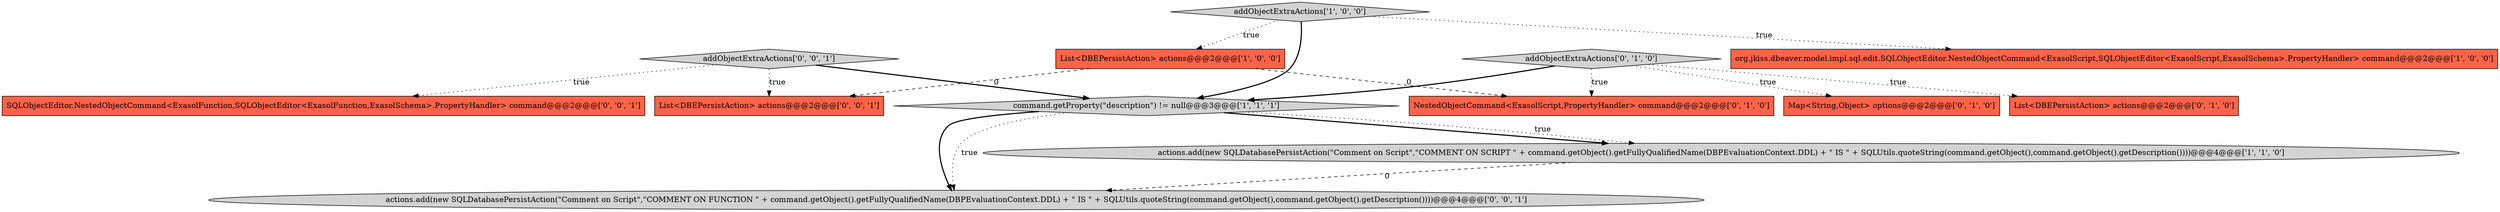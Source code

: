 digraph {
8 [style = filled, label = "NestedObjectCommand<ExasolScript,PropertyHandler> command@@@2@@@['0', '1', '0']", fillcolor = tomato, shape = box image = "AAA1AAABBB2BBB"];
5 [style = filled, label = "Map<String,Object> options@@@2@@@['0', '1', '0']", fillcolor = tomato, shape = box image = "AAA0AAABBB2BBB"];
11 [style = filled, label = "SQLObjectEditor.NestedObjectCommand<ExasolFunction,SQLObjectEditor<ExasolFunction,ExasolSchema>.PropertyHandler> command@@@2@@@['0', '0', '1']", fillcolor = tomato, shape = box image = "AAA0AAABBB3BBB"];
12 [style = filled, label = "List<DBEPersistAction> actions@@@2@@@['0', '0', '1']", fillcolor = tomato, shape = box image = "AAA0AAABBB3BBB"];
4 [style = filled, label = "command.getProperty(\"description\") != null@@@3@@@['1', '1', '1']", fillcolor = lightgray, shape = diamond image = "AAA0AAABBB1BBB"];
3 [style = filled, label = "addObjectExtraActions['1', '0', '0']", fillcolor = lightgray, shape = diamond image = "AAA0AAABBB1BBB"];
7 [style = filled, label = "List<DBEPersistAction> actions@@@2@@@['0', '1', '0']", fillcolor = tomato, shape = box image = "AAA0AAABBB2BBB"];
10 [style = filled, label = "actions.add(new SQLDatabasePersistAction(\"Comment on Script\",\"COMMENT ON FUNCTION \" + command.getObject().getFullyQualifiedName(DBPEvaluationContext.DDL) + \" IS \" + SQLUtils.quoteString(command.getObject(),command.getObject().getDescription())))@@@4@@@['0', '0', '1']", fillcolor = lightgray, shape = ellipse image = "AAA0AAABBB3BBB"];
0 [style = filled, label = "actions.add(new SQLDatabasePersistAction(\"Comment on Script\",\"COMMENT ON SCRIPT \" + command.getObject().getFullyQualifiedName(DBPEvaluationContext.DDL) + \" IS \" + SQLUtils.quoteString(command.getObject(),command.getObject().getDescription())))@@@4@@@['1', '1', '0']", fillcolor = lightgray, shape = ellipse image = "AAA0AAABBB1BBB"];
2 [style = filled, label = "List<DBEPersistAction> actions@@@2@@@['1', '0', '0']", fillcolor = tomato, shape = box image = "AAA1AAABBB1BBB"];
9 [style = filled, label = "addObjectExtraActions['0', '0', '1']", fillcolor = lightgray, shape = diamond image = "AAA0AAABBB3BBB"];
1 [style = filled, label = "org.jkiss.dbeaver.model.impl.sql.edit.SQLObjectEditor.NestedObjectCommand<ExasolScript,SQLObjectEditor<ExasolScript,ExasolSchema>.PropertyHandler> command@@@2@@@['1', '0', '0']", fillcolor = tomato, shape = box image = "AAA0AAABBB1BBB"];
6 [style = filled, label = "addObjectExtraActions['0', '1', '0']", fillcolor = lightgray, shape = diamond image = "AAA0AAABBB2BBB"];
4->10 [style = bold, label=""];
6->4 [style = bold, label=""];
2->12 [style = dashed, label="0"];
6->5 [style = dotted, label="true"];
9->12 [style = dotted, label="true"];
4->0 [style = bold, label=""];
0->10 [style = dashed, label="0"];
9->4 [style = bold, label=""];
6->8 [style = dotted, label="true"];
3->1 [style = dotted, label="true"];
4->10 [style = dotted, label="true"];
3->4 [style = bold, label=""];
3->2 [style = dotted, label="true"];
2->8 [style = dashed, label="0"];
9->11 [style = dotted, label="true"];
4->0 [style = dotted, label="true"];
6->7 [style = dotted, label="true"];
}
